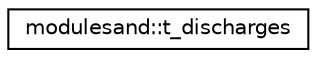 digraph "Graphical Class Hierarchy"
{
 // LATEX_PDF_SIZE
  edge [fontname="Helvetica",fontsize="10",labelfontname="Helvetica",labelfontsize="10"];
  node [fontname="Helvetica",fontsize="10",shape=record];
  rankdir="LR";
  Node0 [label="modulesand::t_discharges",height=0.2,width=0.4,color="black", fillcolor="white", style="filled",URL="$structmodulesand_1_1t__discharges.html",tooltip=" "];
}
